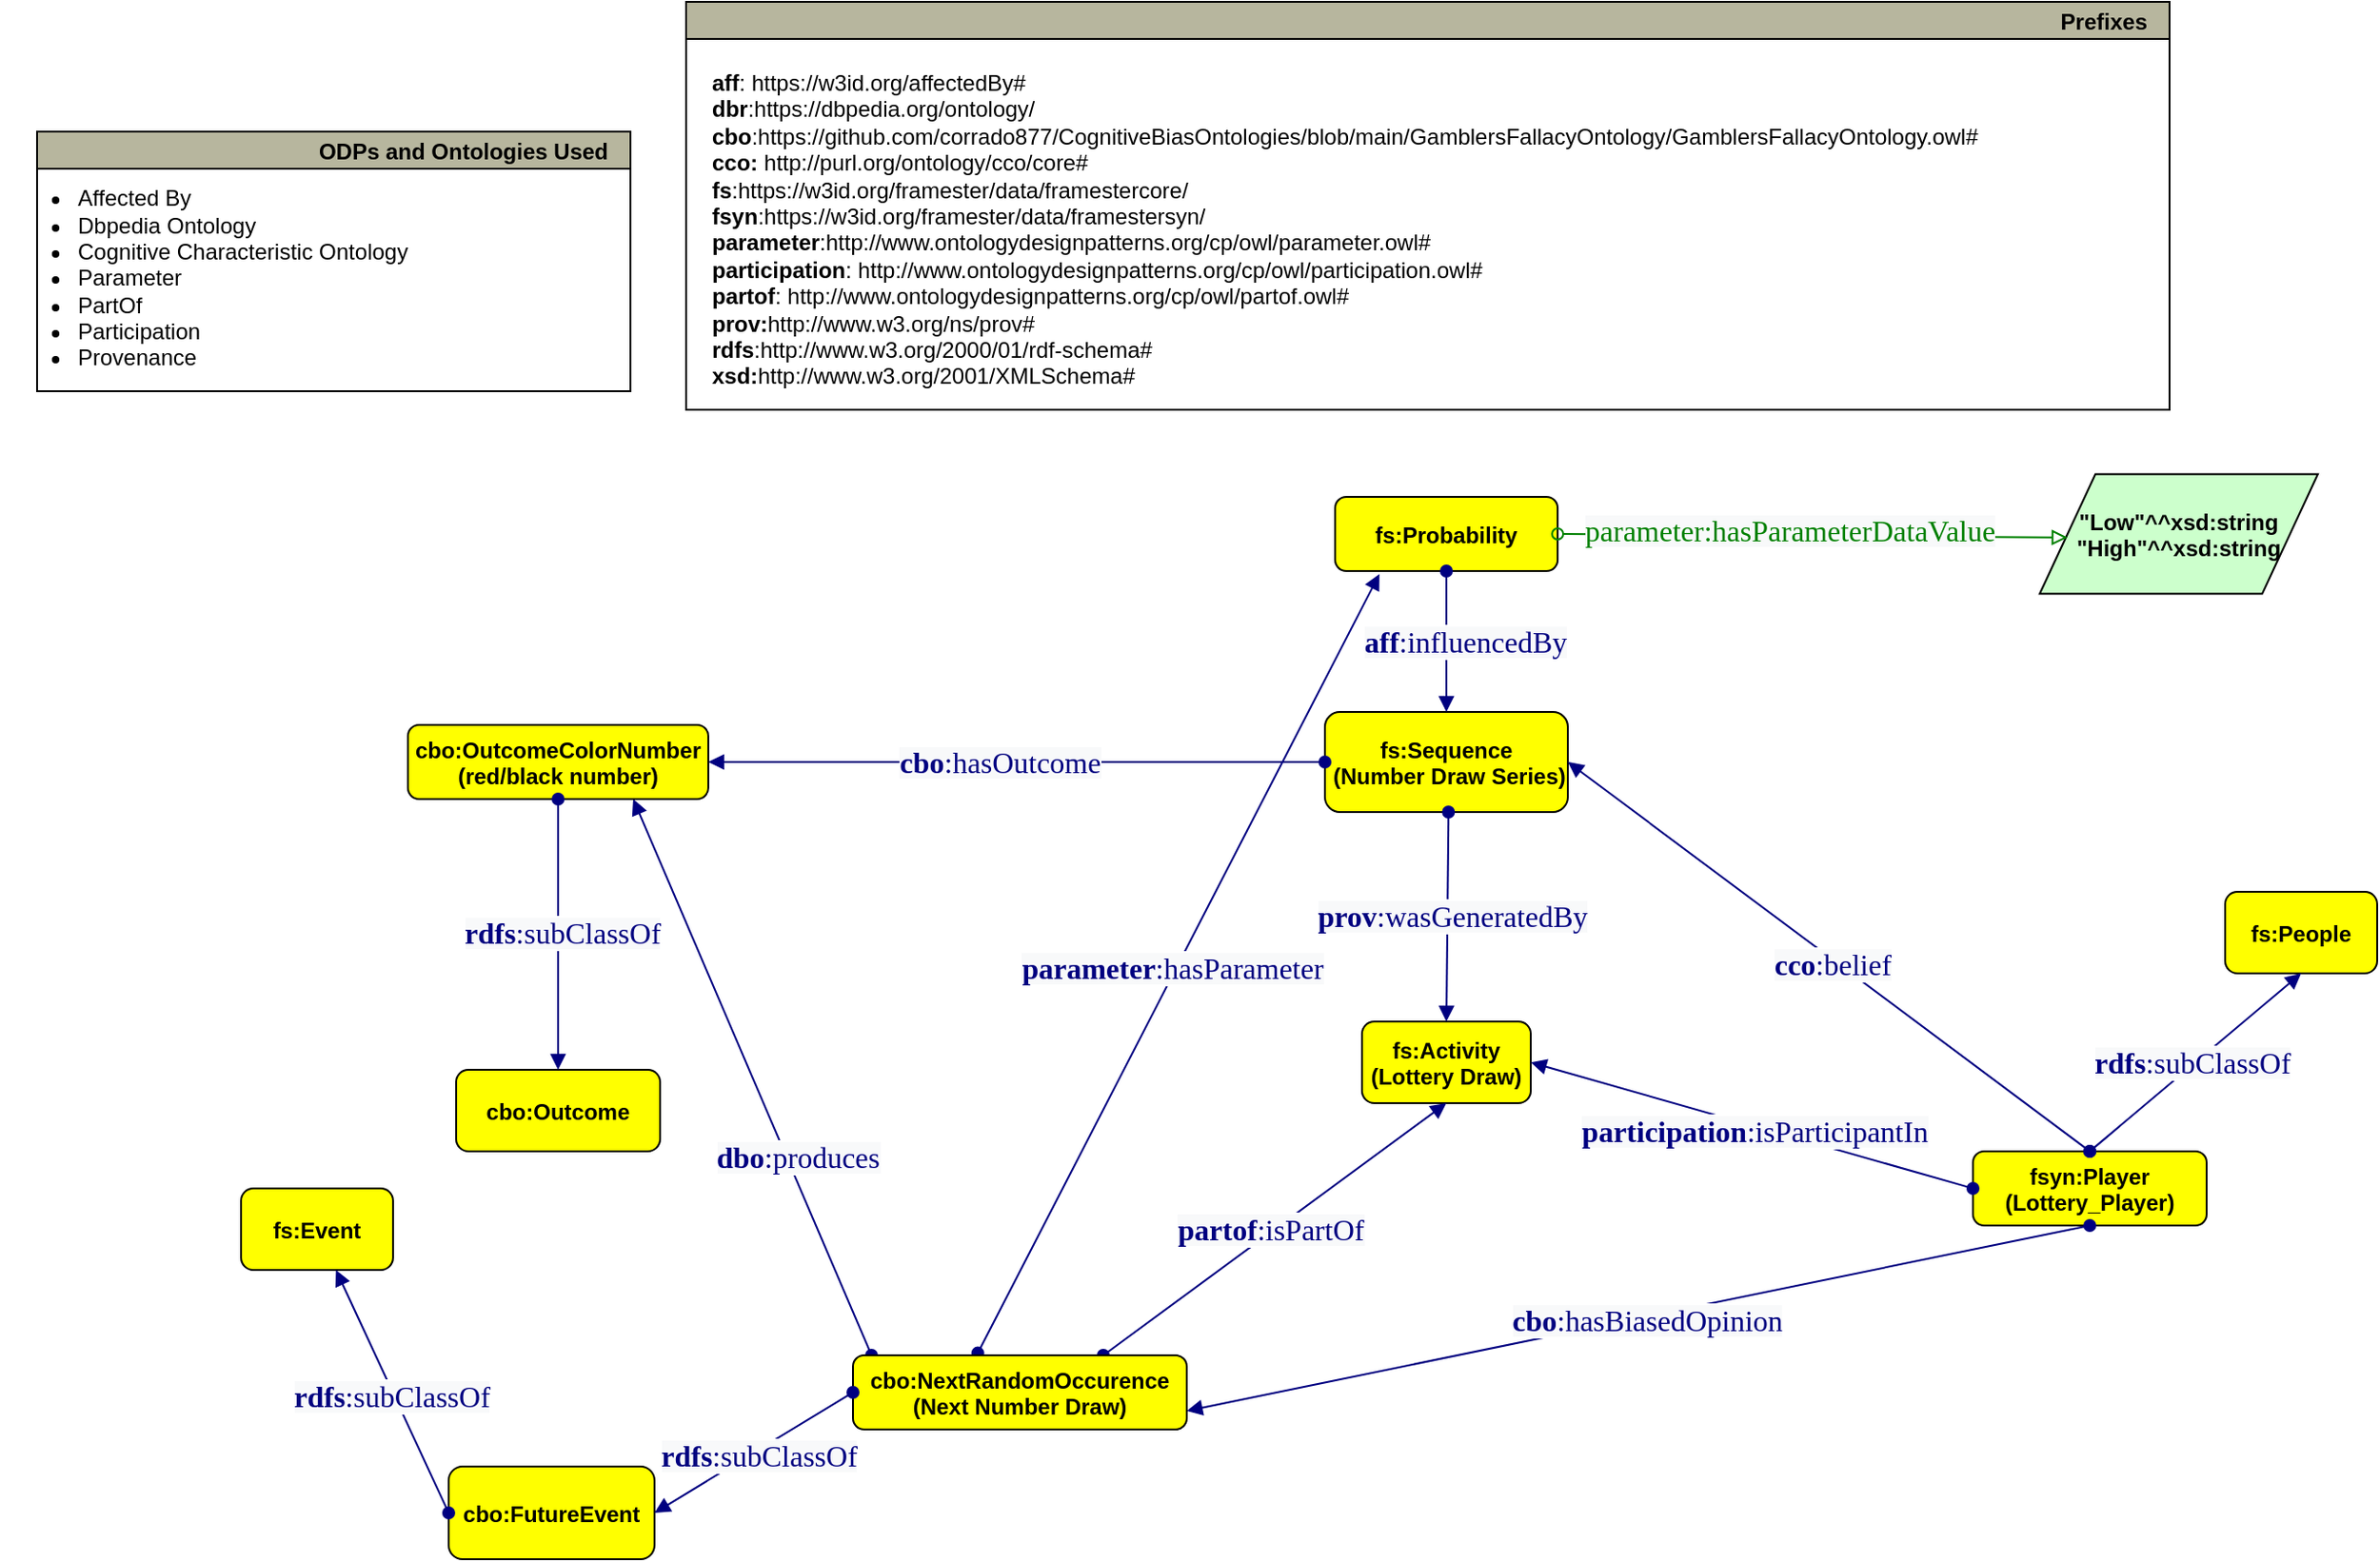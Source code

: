 <mxfile version="24.0.5" type="github">
  <diagram id="oU7lBioK2oj68UVmJGeL" name="Page-1">
    <mxGraphModel dx="1877" dy="1738" grid="1" gridSize="10" guides="1" tooltips="1" connect="1" arrows="0" fold="1" page="1" pageScale="1" pageWidth="827" pageHeight="1169" math="0" shadow="0">
      <root>
        <mxCell id="0" />
        <mxCell id="1" parent="0" />
        <mxCell id="X6dG0_ZqyGWDh663tGR5-1" value="fsyn:Player&#xa;(Lottery_Player)" style="graphMlID=n4;shape=rect;rounded=1;arcsize=30;fillColor=#ffff00;strokeColor=#000000;strokeWidth=1.0;fontStyle=1" parent="1" vertex="1">
          <mxGeometry x="804.01" y="340" width="125.99" height="40" as="geometry" />
        </mxCell>
        <mxCell id="X6dG0_ZqyGWDh663tGR5-2" value="fs:Event" style="graphMlID=n4;shape=rect;rounded=1;arcsize=30;fillColor=#ffff00;strokeColor=#000000;strokeWidth=1.0;fontStyle=1" parent="1" vertex="1">
          <mxGeometry x="-130" y="360" width="81.968" height="44" as="geometry" />
        </mxCell>
        <mxCell id="X6dG0_ZqyGWDh663tGR5-3" value="fs:Sequence&#xa; (Number Draw Series)" style="graphMlID=n4;shape=rect;rounded=1;arcsize=30;fillColor=#ffff00;strokeColor=#000000;strokeWidth=1.0;fontStyle=1" parent="1" vertex="1">
          <mxGeometry x="454.52" y="103" width="131" height="54" as="geometry" />
        </mxCell>
        <mxCell id="X6dG0_ZqyGWDh663tGR5-5" value="cbo:FutureEvent" style="graphMlID=n4;shape=rect;rounded=1;arcsize=30;fillColor=#ffff00;strokeColor=#000000;strokeWidth=1.0;fontStyle=1" parent="1" vertex="1">
          <mxGeometry x="-18.03" y="510" width="110.99" height="50" as="geometry" />
        </mxCell>
        <mxCell id="X6dG0_ZqyGWDh663tGR5-6" value="fs:Activity&#xa;(Lottery Draw)" style="graphMlID=n4;shape=rect;rounded=1;arcsize=30;fillColor=#ffff00;strokeColor=#000000;strokeWidth=1.0;fontStyle=1" parent="1" vertex="1">
          <mxGeometry x="474.51" y="270" width="91.01" height="44" as="geometry" />
        </mxCell>
        <mxCell id="SumdyEbCF_zN64hNGDhB-3" value="fs:Probability" style="graphMlID=n4;shape=rect;rounded=1;arcsize=30;fillColor=#ffff00;strokeColor=#000000;strokeWidth=1.0;fontStyle=1" parent="1" vertex="1">
          <mxGeometry x="460.02" y="-13" width="120" height="40" as="geometry" />
        </mxCell>
        <mxCell id="TsAKVSYgy9pjKIJBanpu-3" value="&quot;Low&quot;^^xsd:string&#xa;&quot;High&quot;^^xsd:string" style="graphMlID=n6;shape=parallelogram;fillColor=#ccffcc;strokeColor=#000000;strokeWidth=1.0;fontStyle=1" parent="1" vertex="1">
          <mxGeometry x="840" y="-25.25" width="150" height="64.5" as="geometry" />
        </mxCell>
        <mxCell id="DcR2EK71TW1_98MgDz5n-1" value="Prefixes" style="graphMlID=n0;shape=swimlane;startSize=20;fillColor=#b7b69e;strokeColor=#000000;strokeWidth=1.0;align=right;spacingRight=10;fontStyle=1" parent="1" vertex="1">
          <mxGeometry x="110" y="-280" width="800" height="220" as="geometry">
            <mxRectangle x="-550" y="110" width="100" height="30" as="alternateBounds" />
          </mxGeometry>
        </mxCell>
        <UserObject label="&lt;b style=&quot;border-color: var(--border-color);&quot;&gt;aff&lt;/b&gt;:&amp;nbsp;https://w3id.org/affectedBy#&lt;br&gt;&lt;div&gt;&lt;b&gt;dbr&lt;/b&gt;:https://dbpedia.org/ontology/&lt;br&gt;&lt;b&gt;cbo&lt;/b&gt;:https://github.com/corrado877/CognitiveBiasOntologies/blob/main/GamblersFallacyOntology/GamblersFallacyOntology.owl#&lt;br&gt;&lt;b&gt;cco:&amp;nbsp;&lt;/b&gt;&lt;span style=&quot;text-align: justify; background-color: initial;&quot;&gt;http://purl.org/ontology/cco/core#&lt;/span&gt;&lt;b&gt;&lt;br&gt;&lt;/b&gt;&lt;b&gt;fs&lt;/b&gt;:https://w3id.org/framester/data/framestercore/&lt;/div&gt;&lt;div&gt;&lt;b&gt;fsyn&lt;/b&gt;:https://w3id.org/framester/data/framestersyn/&lt;span style=&quot;border-color: var(--border-color); background-color: initial;&quot;&gt;&lt;br&gt;&lt;b&gt;parameter&lt;/b&gt;:http://www.ontologydesignpatterns.org/cp/owl/parameter.owl#&lt;br&gt;&lt;b&gt;participation&lt;/b&gt;:&amp;nbsp;http://www.ontologydesignpatterns.org/cp/owl/participation.owl#&lt;br&gt;&lt;/span&gt;&lt;b style=&quot;border-color: var(--border-color);&quot;&gt;partof&lt;/b&gt;:&amp;nbsp;&lt;span style=&quot;border-color: var(--border-color); background-color: initial;&quot;&gt;http://www.ontologydesignpatterns.org/cp/owl/partof.owl#&lt;br&gt;&lt;/span&gt;&lt;b&gt;prov:&lt;/b&gt;http://www.w3.org/ns/prov#&lt;br&gt;&lt;b&gt;rdfs&lt;/b&gt;:http://www.w3.org/2000/01/rdf-schema#&lt;br&gt;&lt;b style=&quot;border-color: var(--border-color);&quot;&gt;xsd:&lt;/b&gt;&lt;span style=&quot;border-color: var(--border-color); background-color: initial;&quot;&gt;http://www.w3.org/2001/XMLSchema#&lt;/span&gt;&lt;/div&gt;" link="http://www.w3.org/2000/01/rdf-schema#" id="j3H0xUcFlWFZ-JWSaFpQ-1">
          <mxCell style="text;whiteSpace=wrap;html=1;" parent="DcR2EK71TW1_98MgDz5n-1" vertex="1">
            <mxGeometry x="11.97" y="30" width="761" height="180" as="geometry" />
          </mxCell>
        </UserObject>
        <mxCell id="I9f-uaQK-Aq1dQhWgUXI-5" value="ODPs and Ontologies Used" style="graphMlID=n0;shape=swimlane;startSize=20;fillColor=#b7b69e;strokeColor=#000000;strokeWidth=1.0;align=right;spacingRight=10;fontStyle=1" parent="1" vertex="1">
          <mxGeometry x="-240" y="-210" width="320" height="140" as="geometry" />
        </mxCell>
        <mxCell id="I9f-uaQK-Aq1dQhWgUXI-9" value="&lt;ul&gt;&lt;li&gt;Affected By&lt;/li&gt;&lt;li&gt;Dbpedia Ontology&lt;/li&gt;&lt;li style=&quot;border-color: var(--border-color);&quot;&gt;Cognitive Characteristic Ontology&lt;/li&gt;&lt;li&gt;Parameter&lt;/li&gt;&lt;li&gt;PartOf&lt;/li&gt;&lt;li&gt;Participation&lt;/li&gt;&lt;li&gt;Provenance&lt;/li&gt;&lt;/ul&gt;" style="text;html=1;strokeColor=none;fillColor=none;align=left;verticalAlign=middle;whiteSpace=wrap;rounded=0;" parent="I9f-uaQK-Aq1dQhWgUXI-5" vertex="1">
          <mxGeometry x="-20" y="8" width="270" height="142" as="geometry" />
        </mxCell>
        <mxCell id="9v7G8ajr_uuF-SMIUNUw-22" value="cbo:Outcome" style="graphMlID=n4;shape=rect;rounded=1;arcsize=30;fillColor=#ffff00;strokeColor=#000000;strokeWidth=1.0;fontStyle=1" parent="1" vertex="1">
          <mxGeometry x="-14.02" y="296" width="110" height="44" as="geometry" />
        </mxCell>
        <mxCell id="U0OhxdXSo77pCnsjrtBy-1" value="" style="graphMlID=e0;rounded=0;endArrow=block;strokeColor=#000080;strokeWidth=1.0;startArrow=oval;startFill=1;endFill=1;exitX=0;exitY=0.5;exitDx=0;exitDy=0;entryX=1;entryY=0.5;entryDx=0;entryDy=0;" parent="1" source="X6dG0_ZqyGWDh663tGR5-1" target="X6dG0_ZqyGWDh663tGR5-6" edge="1">
          <mxGeometry relative="1" as="geometry">
            <mxPoint x="270" y="210.082" as="sourcePoint" />
            <mxPoint x="421" y="210" as="targetPoint" />
          </mxGeometry>
        </mxCell>
        <mxCell id="U0OhxdXSo77pCnsjrtBy-2" value="&lt;span style=&quot;color: rgb(0 , 0 , 128) ; font-family: &amp;quot;dialog&amp;quot; ; font-size: 16px ; background-color: rgb(248 , 249 , 250)&quot;&gt;&lt;b&gt;participation&lt;/b&gt;:isParticipantIn&lt;/span&gt;" style="text;html=1;align=center;verticalAlign=middle;resizable=0;points=[];labelBackgroundColor=#ffffff;" parent="U0OhxdXSo77pCnsjrtBy-1" vertex="1" connectable="0">
          <mxGeometry x="-0.017" y="2" relative="1" as="geometry">
            <mxPoint as="offset" />
          </mxGeometry>
        </mxCell>
        <mxCell id="U0OhxdXSo77pCnsjrtBy-3" value="" style="graphMlID=e0;rounded=0;endArrow=block;strokeColor=#000080;strokeWidth=1.0;startArrow=oval;startFill=1;endFill=1;exitX=0.5;exitY=0;exitDx=0;exitDy=0;entryX=1;entryY=0.5;entryDx=0;entryDy=0;" parent="1" source="X6dG0_ZqyGWDh663tGR5-1" target="X6dG0_ZqyGWDh663tGR5-3" edge="1">
          <mxGeometry relative="1" as="geometry">
            <mxPoint x="690" y="150.082" as="sourcePoint" />
            <mxPoint x="841" y="150" as="targetPoint" />
          </mxGeometry>
        </mxCell>
        <mxCell id="U0OhxdXSo77pCnsjrtBy-4" value="&lt;span style=&quot;color: rgb(0 , 0 , 128) ; font-family: &amp;quot;dialog&amp;quot; ; font-size: 16px ; background-color: rgb(248 , 249 , 250)&quot;&gt;&lt;b&gt;cco&lt;/b&gt;:belief&lt;/span&gt;" style="text;html=1;align=center;verticalAlign=middle;resizable=0;points=[];labelBackgroundColor=#ffffff;" parent="U0OhxdXSo77pCnsjrtBy-3" vertex="1" connectable="0">
          <mxGeometry x="-0.017" y="2" relative="1" as="geometry">
            <mxPoint as="offset" />
          </mxGeometry>
        </mxCell>
        <mxCell id="U0OhxdXSo77pCnsjrtBy-5" value="" style="graphMlID=e0;rounded=0;endArrow=block;strokeColor=#000080;strokeWidth=1.0;startArrow=oval;startFill=1;endFill=1;exitX=0.5;exitY=1;exitDx=0;exitDy=0;entryX=1;entryY=0.75;entryDx=0;entryDy=0;" parent="1" source="X6dG0_ZqyGWDh663tGR5-1" target="rwo6sAAVRPEedmvHrdig-1" edge="1">
          <mxGeometry relative="1" as="geometry">
            <mxPoint x="520" y="430.082" as="sourcePoint" />
            <mxPoint x="480" y="410" as="targetPoint" />
          </mxGeometry>
        </mxCell>
        <mxCell id="U0OhxdXSo77pCnsjrtBy-6" value="&lt;span style=&quot;color: rgb(0 , 0 , 128) ; font-family: &amp;quot;dialog&amp;quot; ; font-size: 16px ; background-color: rgb(248 , 249 , 250)&quot;&gt;&lt;b&gt;cbo&lt;/b&gt;:hasBiasedOpinion&lt;/span&gt;" style="text;html=1;align=center;verticalAlign=middle;resizable=0;points=[];labelBackgroundColor=#ffffff;" parent="U0OhxdXSo77pCnsjrtBy-5" vertex="1" connectable="0">
          <mxGeometry x="-0.017" y="2" relative="1" as="geometry">
            <mxPoint as="offset" />
          </mxGeometry>
        </mxCell>
        <mxCell id="U0OhxdXSo77pCnsjrtBy-7" value="" style="graphMlID=e0;rounded=0;endArrow=block;strokeColor=#000080;strokeWidth=1.0;startArrow=oval;startFill=1;endFill=1;exitX=0.75;exitY=0;exitDx=0;exitDy=0;entryX=0.5;entryY=1;entryDx=0;entryDy=0;" parent="1" source="rwo6sAAVRPEedmvHrdig-1" target="X6dG0_ZqyGWDh663tGR5-6" edge="1">
          <mxGeometry relative="1" as="geometry">
            <mxPoint x="270" y="220.082" as="sourcePoint" />
            <mxPoint x="421" y="220" as="targetPoint" />
          </mxGeometry>
        </mxCell>
        <mxCell id="U0OhxdXSo77pCnsjrtBy-8" value="&lt;span style=&quot;color: rgb(0 , 0 , 128) ; font-family: &amp;quot;dialog&amp;quot; ; font-size: 16px ; background-color: rgb(248 , 249 , 250)&quot;&gt;&lt;b&gt;partof&lt;/b&gt;:isPartOf&lt;/span&gt;" style="text;html=1;align=center;verticalAlign=middle;resizable=0;points=[];labelBackgroundColor=#ffffff;" parent="U0OhxdXSo77pCnsjrtBy-7" vertex="1" connectable="0">
          <mxGeometry x="-0.017" y="2" relative="1" as="geometry">
            <mxPoint as="offset" />
          </mxGeometry>
        </mxCell>
        <mxCell id="U0OhxdXSo77pCnsjrtBy-11" value="" style="graphMlID=e0;rounded=0;endArrow=block;strokeColor=#000080;strokeWidth=1.0;startArrow=oval;startFill=1;endFill=1;entryX=0.5;entryY=0;entryDx=0;entryDy=0;" parent="1" target="X6dG0_ZqyGWDh663tGR5-6" edge="1">
          <mxGeometry relative="1" as="geometry">
            <mxPoint x="521.149" y="157" as="sourcePoint" />
            <mxPoint x="520" y="250" as="targetPoint" />
          </mxGeometry>
        </mxCell>
        <mxCell id="U0OhxdXSo77pCnsjrtBy-12" value="&lt;span style=&quot;color: rgb(0 , 0 , 128) ; font-family: &amp;quot;dialog&amp;quot; ; font-size: 16px ; background-color: rgb(248 , 249 , 250)&quot;&gt;&lt;b&gt;prov&lt;/b&gt;:wasGeneratedBy&lt;/span&gt;" style="text;html=1;align=center;verticalAlign=middle;resizable=0;points=[];labelBackgroundColor=#ffffff;" parent="U0OhxdXSo77pCnsjrtBy-11" vertex="1" connectable="0">
          <mxGeometry x="-0.017" y="2" relative="1" as="geometry">
            <mxPoint as="offset" />
          </mxGeometry>
        </mxCell>
        <mxCell id="U0OhxdXSo77pCnsjrtBy-15" value="" style="graphMlID=e0;rounded=0;endArrow=block;strokeColor=#000080;strokeWidth=1.0;startArrow=oval;startFill=1;endFill=1;exitX=0;exitY=0.5;exitDx=0;exitDy=0;" parent="1" source="X6dG0_ZqyGWDh663tGR5-5" target="X6dG0_ZqyGWDh663tGR5-2" edge="1">
          <mxGeometry relative="1" as="geometry">
            <mxPoint x="30" y="170.082" as="sourcePoint" />
            <mxPoint x="181" y="170" as="targetPoint" />
          </mxGeometry>
        </mxCell>
        <mxCell id="U0OhxdXSo77pCnsjrtBy-16" value="&lt;span style=&quot;color: rgb(0 , 0 , 128) ; font-family: &amp;quot;dialog&amp;quot; ; font-size: 16px ; background-color: rgb(248 , 249 , 250)&quot;&gt;&lt;b&gt;rdfs&lt;/b&gt;:subClassOf&lt;/span&gt;" style="text;html=1;align=center;verticalAlign=middle;resizable=0;points=[];labelBackgroundColor=#ffffff;" parent="U0OhxdXSo77pCnsjrtBy-15" vertex="1" connectable="0">
          <mxGeometry x="-0.017" y="2" relative="1" as="geometry">
            <mxPoint as="offset" />
          </mxGeometry>
        </mxCell>
        <mxCell id="U0OhxdXSo77pCnsjrtBy-17" value="" style="graphMlID=e0;rounded=0;endArrow=block;strokeColor=#000080;strokeWidth=1.0;startArrow=oval;startFill=1;endFill=1;entryX=0.75;entryY=1;entryDx=0;entryDy=0;" parent="1" target="rwo6sAAVRPEedmvHrdig-6" edge="1">
          <mxGeometry relative="1" as="geometry">
            <mxPoint x="210" y="450" as="sourcePoint" />
            <mxPoint x="421" y="220" as="targetPoint" />
          </mxGeometry>
        </mxCell>
        <mxCell id="U0OhxdXSo77pCnsjrtBy-18" value="&lt;span style=&quot;color: rgb(0 , 0 , 128) ; font-family: &amp;quot;dialog&amp;quot; ; font-size: 16px ; background-color: rgb(248 , 249 , 250)&quot;&gt;&lt;b&gt;dbo&lt;/b&gt;:produces&lt;/span&gt;" style="text;html=1;align=center;verticalAlign=middle;resizable=0;points=[];labelBackgroundColor=#ffffff;" parent="U0OhxdXSo77pCnsjrtBy-17" vertex="1" connectable="0">
          <mxGeometry x="-0.017" y="2" relative="1" as="geometry">
            <mxPoint x="25" y="39" as="offset" />
          </mxGeometry>
        </mxCell>
        <mxCell id="U0OhxdXSo77pCnsjrtBy-20" value="" style="graphMlID=e0;rounded=0;endArrow=block;strokeColor=#000080;strokeWidth=1.0;startArrow=oval;startFill=1;endFill=1;entryX=1;entryY=0.5;entryDx=0;entryDy=0;exitX=0;exitY=0.5;exitDx=0;exitDy=0;" parent="1" source="X6dG0_ZqyGWDh663tGR5-3" target="rwo6sAAVRPEedmvHrdig-6" edge="1">
          <mxGeometry relative="1" as="geometry">
            <mxPoint x="360" y="160" as="sourcePoint" />
            <mxPoint x="421" y="220" as="targetPoint" />
          </mxGeometry>
        </mxCell>
        <mxCell id="U0OhxdXSo77pCnsjrtBy-21" value="&lt;span style=&quot;color: rgb(0 , 0 , 128) ; font-family: &amp;quot;dialog&amp;quot; ; font-size: 16px ; background-color: rgb(248 , 249 , 250)&quot;&gt;&lt;b&gt;cbo&lt;/b&gt;:hasOutcome&lt;/span&gt;" style="text;html=1;align=center;verticalAlign=middle;resizable=0;points=[];labelBackgroundColor=#ffffff;" parent="U0OhxdXSo77pCnsjrtBy-20" vertex="1" connectable="0">
          <mxGeometry x="-0.017" y="2" relative="1" as="geometry">
            <mxPoint x="-12" y="-2" as="offset" />
          </mxGeometry>
        </mxCell>
        <mxCell id="U0OhxdXSo77pCnsjrtBy-22" value="" style="graphMlID=e0;rounded=0;endArrow=block;strokeColor=#000080;strokeWidth=1.0;startArrow=oval;startFill=1;endFill=1;exitX=0.374;exitY=-0.03;exitDx=0;exitDy=0;entryX=0.199;entryY=1.04;entryDx=0;entryDy=0;entryPerimeter=0;exitPerimeter=0;" parent="1" source="rwo6sAAVRPEedmvHrdig-1" target="SumdyEbCF_zN64hNGDhB-3" edge="1">
          <mxGeometry relative="1" as="geometry">
            <mxPoint x="270" y="220.082" as="sourcePoint" />
            <mxPoint x="421" y="220" as="targetPoint" />
          </mxGeometry>
        </mxCell>
        <mxCell id="U0OhxdXSo77pCnsjrtBy-23" value="&lt;span style=&quot;color: rgb(0 , 0 , 128) ; font-family: &amp;quot;dialog&amp;quot; ; font-size: 16px ; background-color: rgb(248 , 249 , 250)&quot;&gt;&lt;b&gt;parameter&lt;/b&gt;:hasParameter&lt;/span&gt;" style="text;html=1;align=center;verticalAlign=middle;resizable=0;points=[];labelBackgroundColor=#ffffff;" parent="U0OhxdXSo77pCnsjrtBy-22" vertex="1" connectable="0">
          <mxGeometry x="-0.017" y="2" relative="1" as="geometry">
            <mxPoint as="offset" />
          </mxGeometry>
        </mxCell>
        <mxCell id="U0OhxdXSo77pCnsjrtBy-27" value="" style="graphMlID=e2;rounded=0;endArrow=block;strokeColor=#008000;strokeWidth=1.0;startArrow=oval;startFill=0;endFill=0;entryX=0.1;entryY=0.53;entryDx=0;entryDy=0;entryPerimeter=0;exitX=1;exitY=0.5;exitDx=0;exitDy=0;" parent="1" source="SumdyEbCF_zN64hNGDhB-3" target="TsAKVSYgy9pjKIJBanpu-3" edge="1">
          <mxGeometry relative="1" as="geometry">
            <mxPoint x="210" y="220" as="sourcePoint" />
            <mxPoint x="486.811" y="220.18" as="targetPoint" />
          </mxGeometry>
        </mxCell>
        <mxCell id="U0OhxdXSo77pCnsjrtBy-28" value="&lt;span style=&quot;color: rgb(0 , 128 , 0) ; font-family: &amp;quot;dialog&amp;quot; ; font-size: 16px ; background-color: rgb(248 , 249 , 250)&quot;&gt;parameter:hasParameterDataValue&lt;/span&gt;" style="text;html=1;align=center;verticalAlign=middle;resizable=0;points=[];labelBackgroundColor=#ffffff;" parent="U0OhxdXSo77pCnsjrtBy-27" vertex="1" connectable="0">
          <mxGeometry x="-0.09" y="3" relative="1" as="geometry">
            <mxPoint as="offset" />
          </mxGeometry>
        </mxCell>
        <mxCell id="U0OhxdXSo77pCnsjrtBy-29" value="" style="graphMlID=e0;rounded=0;endArrow=block;strokeColor=#000080;strokeWidth=1.0;startArrow=oval;startFill=1;endFill=1;exitX=0.5;exitY=1;exitDx=0;exitDy=0;" parent="1" source="SumdyEbCF_zN64hNGDhB-3" target="X6dG0_ZqyGWDh663tGR5-3" edge="1">
          <mxGeometry relative="1" as="geometry">
            <mxPoint x="270" y="220.082" as="sourcePoint" />
            <mxPoint x="421" y="220" as="targetPoint" />
          </mxGeometry>
        </mxCell>
        <mxCell id="U0OhxdXSo77pCnsjrtBy-30" value="&lt;span style=&quot;color: rgb(0 , 0 , 128) ; font-family: &amp;quot;dialog&amp;quot; ; font-size: 16px ; background-color: rgb(248 , 249 , 250)&quot;&gt;&lt;b&gt;aff&lt;/b&gt;:influencedBy&lt;/span&gt;" style="text;html=1;align=center;verticalAlign=middle;resizable=0;points=[];labelBackgroundColor=#ffffff;" parent="U0OhxdXSo77pCnsjrtBy-29" vertex="1" connectable="0">
          <mxGeometry x="-0.017" y="2" relative="1" as="geometry">
            <mxPoint x="8" as="offset" />
          </mxGeometry>
        </mxCell>
        <mxCell id="rwo6sAAVRPEedmvHrdig-1" value="cbo:NextRandomOccurence&#xa;(Next Number Draw)" style="graphMlID=n4;shape=rect;rounded=1;arcsize=30;fillColor=#ffff00;strokeColor=#000000;strokeWidth=1.0;fontStyle=1" parent="1" vertex="1">
          <mxGeometry x="200" y="450" width="180" height="40" as="geometry" />
        </mxCell>
        <mxCell id="rwo6sAAVRPEedmvHrdig-4" value="" style="graphMlID=e0;rounded=0;endArrow=block;strokeColor=#000080;strokeWidth=1.0;startArrow=oval;startFill=1;endFill=1;exitX=0;exitY=0.5;exitDx=0;exitDy=0;entryX=1;entryY=0.5;entryDx=0;entryDy=0;" parent="1" source="rwo6sAAVRPEedmvHrdig-1" target="X6dG0_ZqyGWDh663tGR5-5" edge="1">
          <mxGeometry relative="1" as="geometry">
            <mxPoint x="320" y="330.082" as="sourcePoint" />
            <mxPoint x="471" y="330" as="targetPoint" />
          </mxGeometry>
        </mxCell>
        <mxCell id="rwo6sAAVRPEedmvHrdig-5" value="&lt;span style=&quot;color: rgb(0 , 0 , 128) ; font-family: &amp;quot;dialog&amp;quot; ; font-size: 16px ; background-color: rgb(248 , 249 , 250)&quot;&gt;&lt;b&gt;rdfs&lt;/b&gt;:subClassOf&lt;/span&gt;" style="text;html=1;align=center;verticalAlign=middle;resizable=0;points=[];labelBackgroundColor=#ffffff;" parent="rwo6sAAVRPEedmvHrdig-4" vertex="1" connectable="0">
          <mxGeometry x="-0.017" y="2" relative="1" as="geometry">
            <mxPoint as="offset" />
          </mxGeometry>
        </mxCell>
        <mxCell id="rwo6sAAVRPEedmvHrdig-6" value="cbo:OutcomeColorNumber&#xa;(red/black number)" style="graphMlID=n4;shape=rect;rounded=1;arcsize=30;fillColor=#ffff00;strokeColor=#000000;strokeWidth=1.0;fontStyle=1" parent="1" vertex="1">
          <mxGeometry x="-40" y="110" width="161.97" height="40" as="geometry" />
        </mxCell>
        <mxCell id="rwo6sAAVRPEedmvHrdig-10" value="" style="graphMlID=e0;rounded=0;endArrow=block;strokeColor=#000080;strokeWidth=1.0;startArrow=oval;startFill=1;endFill=1;exitX=0.5;exitY=1;exitDx=0;exitDy=0;entryX=0.5;entryY=0;entryDx=0;entryDy=0;" parent="1" source="rwo6sAAVRPEedmvHrdig-6" target="9v7G8ajr_uuF-SMIUNUw-22" edge="1">
          <mxGeometry relative="1" as="geometry">
            <mxPoint x="320" y="330.082" as="sourcePoint" />
            <mxPoint x="471" y="330" as="targetPoint" />
          </mxGeometry>
        </mxCell>
        <mxCell id="rwo6sAAVRPEedmvHrdig-11" value="&lt;span style=&quot;color: rgb(0 , 0 , 128) ; font-family: &amp;quot;dialog&amp;quot; ; font-size: 16px ; background-color: rgb(248 , 249 , 250)&quot;&gt;&lt;b&gt;rdfs&lt;/b&gt;:subClassOf&lt;/span&gt;" style="text;html=1;align=center;verticalAlign=middle;resizable=0;points=[];labelBackgroundColor=#ffffff;" parent="rwo6sAAVRPEedmvHrdig-10" vertex="1" connectable="0">
          <mxGeometry x="-0.017" y="2" relative="1" as="geometry">
            <mxPoint as="offset" />
          </mxGeometry>
        </mxCell>
        <mxCell id="dHggUo9AAh6jhbyCJ_rB-1" value="fs:People" style="graphMlID=n4;shape=rect;rounded=1;arcsize=30;fillColor=#ffff00;strokeColor=#000000;strokeWidth=1.0;fontStyle=1" parent="1" vertex="1">
          <mxGeometry x="940" y="200" width="81.968" height="44" as="geometry" />
        </mxCell>
        <mxCell id="dHggUo9AAh6jhbyCJ_rB-3" value="" style="graphMlID=e0;rounded=0;endArrow=block;strokeColor=#000080;strokeWidth=1.0;startArrow=oval;startFill=1;endFill=1;exitX=0.5;exitY=0;exitDx=0;exitDy=0;entryX=0.5;entryY=1;entryDx=0;entryDy=0;" parent="1" source="X6dG0_ZqyGWDh663tGR5-1" target="dHggUo9AAh6jhbyCJ_rB-1" edge="1">
          <mxGeometry relative="1" as="geometry">
            <mxPoint x="1000" y="280.082" as="sourcePoint" />
            <mxPoint x="1151" y="280" as="targetPoint" />
          </mxGeometry>
        </mxCell>
        <mxCell id="dHggUo9AAh6jhbyCJ_rB-4" value="&lt;span style=&quot;color: rgb(0 , 0 , 128) ; font-family: &amp;quot;dialog&amp;quot; ; font-size: 16px ; background-color: rgb(248 , 249 , 250)&quot;&gt;&lt;b&gt;rdfs&lt;/b&gt;:subClassOf&lt;/span&gt;" style="text;html=1;align=center;verticalAlign=middle;resizable=0;points=[];labelBackgroundColor=#ffffff;" parent="dHggUo9AAh6jhbyCJ_rB-3" vertex="1" connectable="0">
          <mxGeometry x="-0.017" y="2" relative="1" as="geometry">
            <mxPoint as="offset" />
          </mxGeometry>
        </mxCell>
      </root>
    </mxGraphModel>
  </diagram>
</mxfile>
